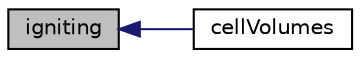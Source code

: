 digraph "igniting"
{
  bgcolor="transparent";
  edge [fontname="Helvetica",fontsize="10",labelfontname="Helvetica",labelfontsize="10"];
  node [fontname="Helvetica",fontsize="10",shape=record];
  rankdir="LR";
  Node872 [label="igniting",height=0.2,width=0.4,color="black", fillcolor="grey75", style="filled", fontcolor="black"];
  Node872 -> Node873 [dir="back",color="midnightblue",fontsize="10",style="solid",fontname="Helvetica"];
  Node873 [label="cellVolumes",height=0.2,width=0.4,color="black",URL="$a22601.html#a6072105c60f4d242fbc5f6a68708eaa9"];
}
